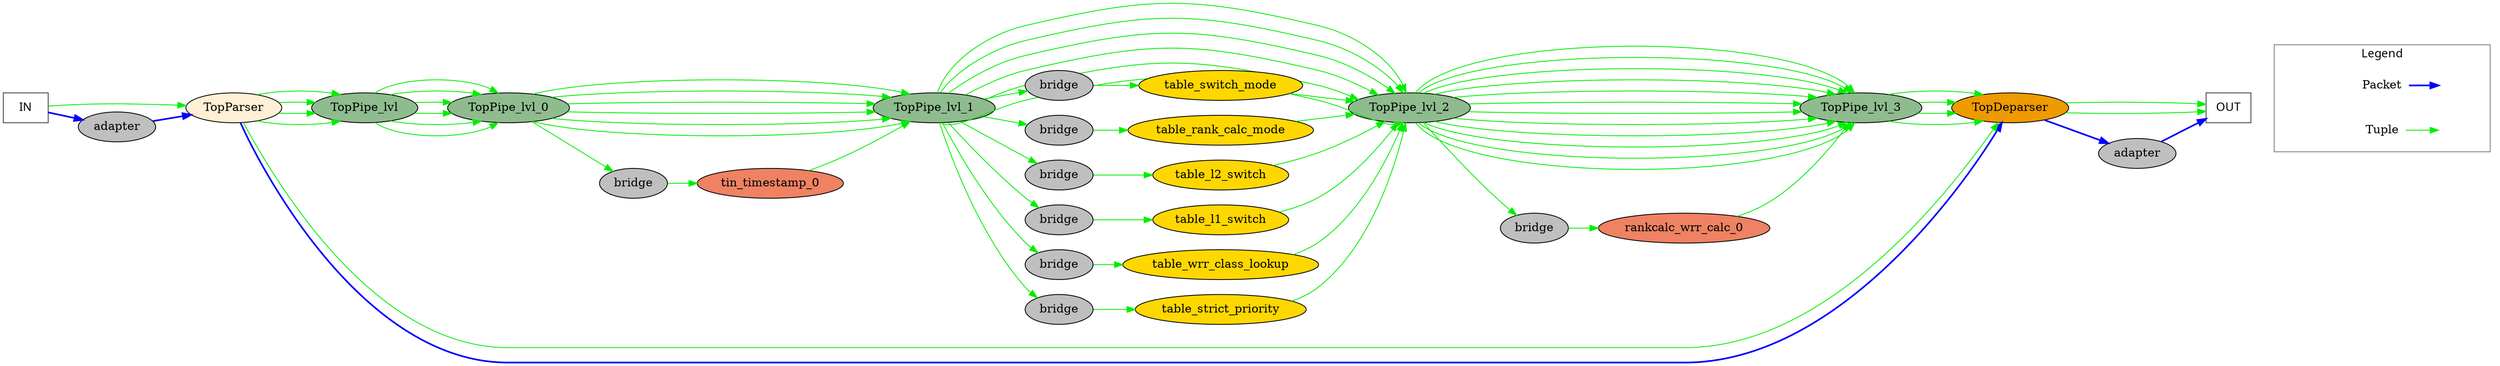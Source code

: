 digraph SimpleSumeSwitch {
rankdir = LR;
_IN_[label = "IN", shape=box, color = gray24,  fontname="times:italic"  ];
_OUT_[label = "OUT", shape=box, color = gray24,  fontname="times:italic"  ];
TopParser[style = filled, fillcolor = papayawhip ];
TopPipe_lvl[style = filled, fillcolor = darkseagreen ];
TopPipe_lvl_0[style = filled, fillcolor = darkseagreen ];
tin_timestamp_0[style = filled, fillcolor = salmon2 ];
TopPipe_lvl_1[style = filled, fillcolor = darkseagreen ];
table_switch_mode[style = filled, fillcolor = gold ];
table_rank_calc_mode[style = filled, fillcolor = gold ];
table_l2_switch[style = filled, fillcolor = gold ];
table_l1_switch[style = filled, fillcolor = gold ];
table_wrr_class_lookup[style = filled, fillcolor = gold ];
table_strict_priority[style = filled, fillcolor = gold ];
TopPipe_lvl_2[style = filled, fillcolor = darkseagreen ];
rankcalc_wrr_calc_0[style = filled, fillcolor = salmon2 ];
TopPipe_lvl_3[style = filled, fillcolor = darkseagreen ];
TopDeparser[style = filled, fillcolor = orange2 ];
S_BRIDGER_for_tin_timestamp_0_tuple_in_tin_timestamp_input[label = "bridge", style = filled, fillcolor=gray75 ];
S_BRIDGER_for_table_switch_mode_tuple_in_request[label = "bridge", style = filled, fillcolor=gray75 ];
S_BRIDGER_for_table_rank_calc_mode_tuple_in_request[label = "bridge", style = filled, fillcolor=gray75 ];
S_BRIDGER_for_table_l2_switch_tuple_in_request[label = "bridge", style = filled, fillcolor=gray75 ];
S_BRIDGER_for_table_l1_switch_tuple_in_request[label = "bridge", style = filled, fillcolor=gray75 ];
S_BRIDGER_for_table_wrr_class_lookup_tuple_in_request[label = "bridge", style = filled, fillcolor=gray75 ];
S_BRIDGER_for_table_strict_priority_tuple_in_request[label = "bridge", style = filled, fillcolor=gray75 ];
S_BRIDGER_for_rankcalc_wrr_calc_0_tuple_in_rankcalc_wrr_calc_input[label = "bridge", style = filled, fillcolor=gray75 ];
S_PROTOCOL_ADAPTER_INGRESS[label = "adapter", style = filled, fillcolor=gray75 ];
S_PROTOCOL_ADAPTER_EGRESS[label = "adapter", style = filled, fillcolor=gray75 ];
TopPipe_lvl -> TopPipe_lvl_0 [color=green2] ;
TopPipe_lvl -> TopPipe_lvl_0 [color=green2] ;
TopPipe_lvl -> TopPipe_lvl_0 [color=green2] ;
TopPipe_lvl -> TopPipe_lvl_0 [color=green2] ;
TopPipe_lvl -> TopPipe_lvl_0 [color=green2] ;
TopPipe_lvl -> TopPipe_lvl_0 [color=green2] ;
TopPipe_lvl_0 -> TopPipe_lvl_1 [color=green2] ;
TopPipe_lvl_0 -> TopPipe_lvl_1 [color=green2] ;
TopPipe_lvl_0 -> TopPipe_lvl_1 [color=green2] ;
TopPipe_lvl_0 -> TopPipe_lvl_1 [color=green2] ;
TopPipe_lvl_0 -> TopPipe_lvl_1 [color=green2] ;
TopPipe_lvl_0 -> TopPipe_lvl_1 [color=green2] ;
TopPipe_lvl_0 -> S_BRIDGER_for_tin_timestamp_0_tuple_in_tin_timestamp_input [color=green2] ;
S_BRIDGER_for_tin_timestamp_0_tuple_in_tin_timestamp_input -> tin_timestamp_0 [color=green2] ;
tin_timestamp_0 -> TopPipe_lvl_1 [color=green2] ;
TopPipe_lvl_1 -> TopPipe_lvl_2 [color=green2] ;
TopPipe_lvl_1 -> TopPipe_lvl_2 [color=green2] ;
TopPipe_lvl_1 -> TopPipe_lvl_2 [color=green2] ;
TopPipe_lvl_1 -> TopPipe_lvl_2 [color=green2] ;
TopPipe_lvl_1 -> TopPipe_lvl_2 [color=green2] ;
TopPipe_lvl_1 -> TopPipe_lvl_2 [color=green2] ;
TopPipe_lvl_1 -> S_BRIDGER_for_table_switch_mode_tuple_in_request [color=green2] ;
S_BRIDGER_for_table_switch_mode_tuple_in_request -> table_switch_mode [color=green2] ;
TopPipe_lvl_1 -> S_BRIDGER_for_table_rank_calc_mode_tuple_in_request [color=green2] ;
S_BRIDGER_for_table_rank_calc_mode_tuple_in_request -> table_rank_calc_mode [color=green2] ;
TopPipe_lvl_1 -> S_BRIDGER_for_table_l2_switch_tuple_in_request [color=green2] ;
S_BRIDGER_for_table_l2_switch_tuple_in_request -> table_l2_switch [color=green2] ;
TopPipe_lvl_1 -> S_BRIDGER_for_table_l1_switch_tuple_in_request [color=green2] ;
S_BRIDGER_for_table_l1_switch_tuple_in_request -> table_l1_switch [color=green2] ;
TopPipe_lvl_1 -> S_BRIDGER_for_table_wrr_class_lookup_tuple_in_request [color=green2] ;
S_BRIDGER_for_table_wrr_class_lookup_tuple_in_request -> table_wrr_class_lookup [color=green2] ;
TopPipe_lvl_1 -> S_BRIDGER_for_table_strict_priority_tuple_in_request [color=green2] ;
S_BRIDGER_for_table_strict_priority_tuple_in_request -> table_strict_priority [color=green2] ;
table_switch_mode -> TopPipe_lvl_2 [color=green2] ;
table_rank_calc_mode -> TopPipe_lvl_2 [color=green2] ;
table_l2_switch -> TopPipe_lvl_2 [color=green2] ;
table_l1_switch -> TopPipe_lvl_2 [color=green2] ;
table_wrr_class_lookup -> TopPipe_lvl_2 [color=green2] ;
table_strict_priority -> TopPipe_lvl_2 [color=green2] ;
TopPipe_lvl_2 -> TopPipe_lvl_3 [color=green2] ;
TopPipe_lvl_2 -> TopPipe_lvl_3 [color=green2] ;
TopPipe_lvl_2 -> TopPipe_lvl_3 [color=green2] ;
TopPipe_lvl_2 -> TopPipe_lvl_3 [color=green2] ;
TopPipe_lvl_2 -> TopPipe_lvl_3 [color=green2] ;
TopPipe_lvl_2 -> TopPipe_lvl_3 [color=green2] ;
TopPipe_lvl_2 -> TopPipe_lvl_3 [color=green2] ;
TopPipe_lvl_2 -> TopPipe_lvl_3 [color=green2] ;
TopPipe_lvl_2 -> TopPipe_lvl_3 [color=green2] ;
TopPipe_lvl_2 -> TopPipe_lvl_3 [color=green2] ;
TopPipe_lvl_2 -> TopPipe_lvl_3 [color=green2] ;
TopPipe_lvl_2 -> TopPipe_lvl_3 [color=green2] ;
TopPipe_lvl_2 -> S_BRIDGER_for_rankcalc_wrr_calc_0_tuple_in_rankcalc_wrr_calc_input [color=green2] ;
S_BRIDGER_for_rankcalc_wrr_calc_0_tuple_in_rankcalc_wrr_calc_input -> rankcalc_wrr_calc_0 [color=green2] ;
rankcalc_wrr_calc_0 -> TopPipe_lvl_3 [color=green2] ;
TopParser -> TopPipe_lvl [color=green2] ;
TopPipe_lvl_3 -> TopDeparser [color=green2] ;
TopParser -> TopPipe_lvl [color=green2] ;
TopPipe_lvl_3 -> TopDeparser [color=green2] ;
TopParser -> TopPipe_lvl [color=green2] ;
TopPipe_lvl_3 -> TopDeparser [color=green2] ;
TopDeparser -> _OUT_ [color=green2] ;
_IN_ -> TopParser [color=green2] ;
TopParser -> TopPipe_lvl [color=green2] ;
TopPipe_lvl_3 -> TopDeparser [color=green2] ;
TopDeparser -> _OUT_ [color=green2] ;
_IN_ -> S_PROTOCOL_ADAPTER_INGRESS [color=blue, style = bold] ;
S_PROTOCOL_ADAPTER_INGRESS -> TopParser [color=blue, style = bold] ;
TopParser -> TopDeparser [color=blue, style = bold] ;
TopDeparser -> S_PROTOCOL_ADAPTER_EGRESS [color=blue, style = bold] ;
S_PROTOCOL_ADAPTER_EGRESS -> _OUT_ [color=blue, style = bold] ;
TopParser -> TopDeparser [color=green2] ;
subgraph cluster_0 { 
    node [shape=plaintext];
    
    k3 [label = "Tuple" ];
    k2 [label = "Packet" ];

    d2 [label = "" ];
    d3 [label = "" ];

    anchor [label = "" ];
    
    anchor -> k2 [style=invis];
    anchor -> k3 [style=invis];  
    
    k2 -> d2 [color=blue, style=bold];
    k3 -> d3 [color=green2];
    
    label = "Legend"; fontname="times:bold";
    color=SlateGray
}
_OUT_ -> anchor [style=invis];

}
